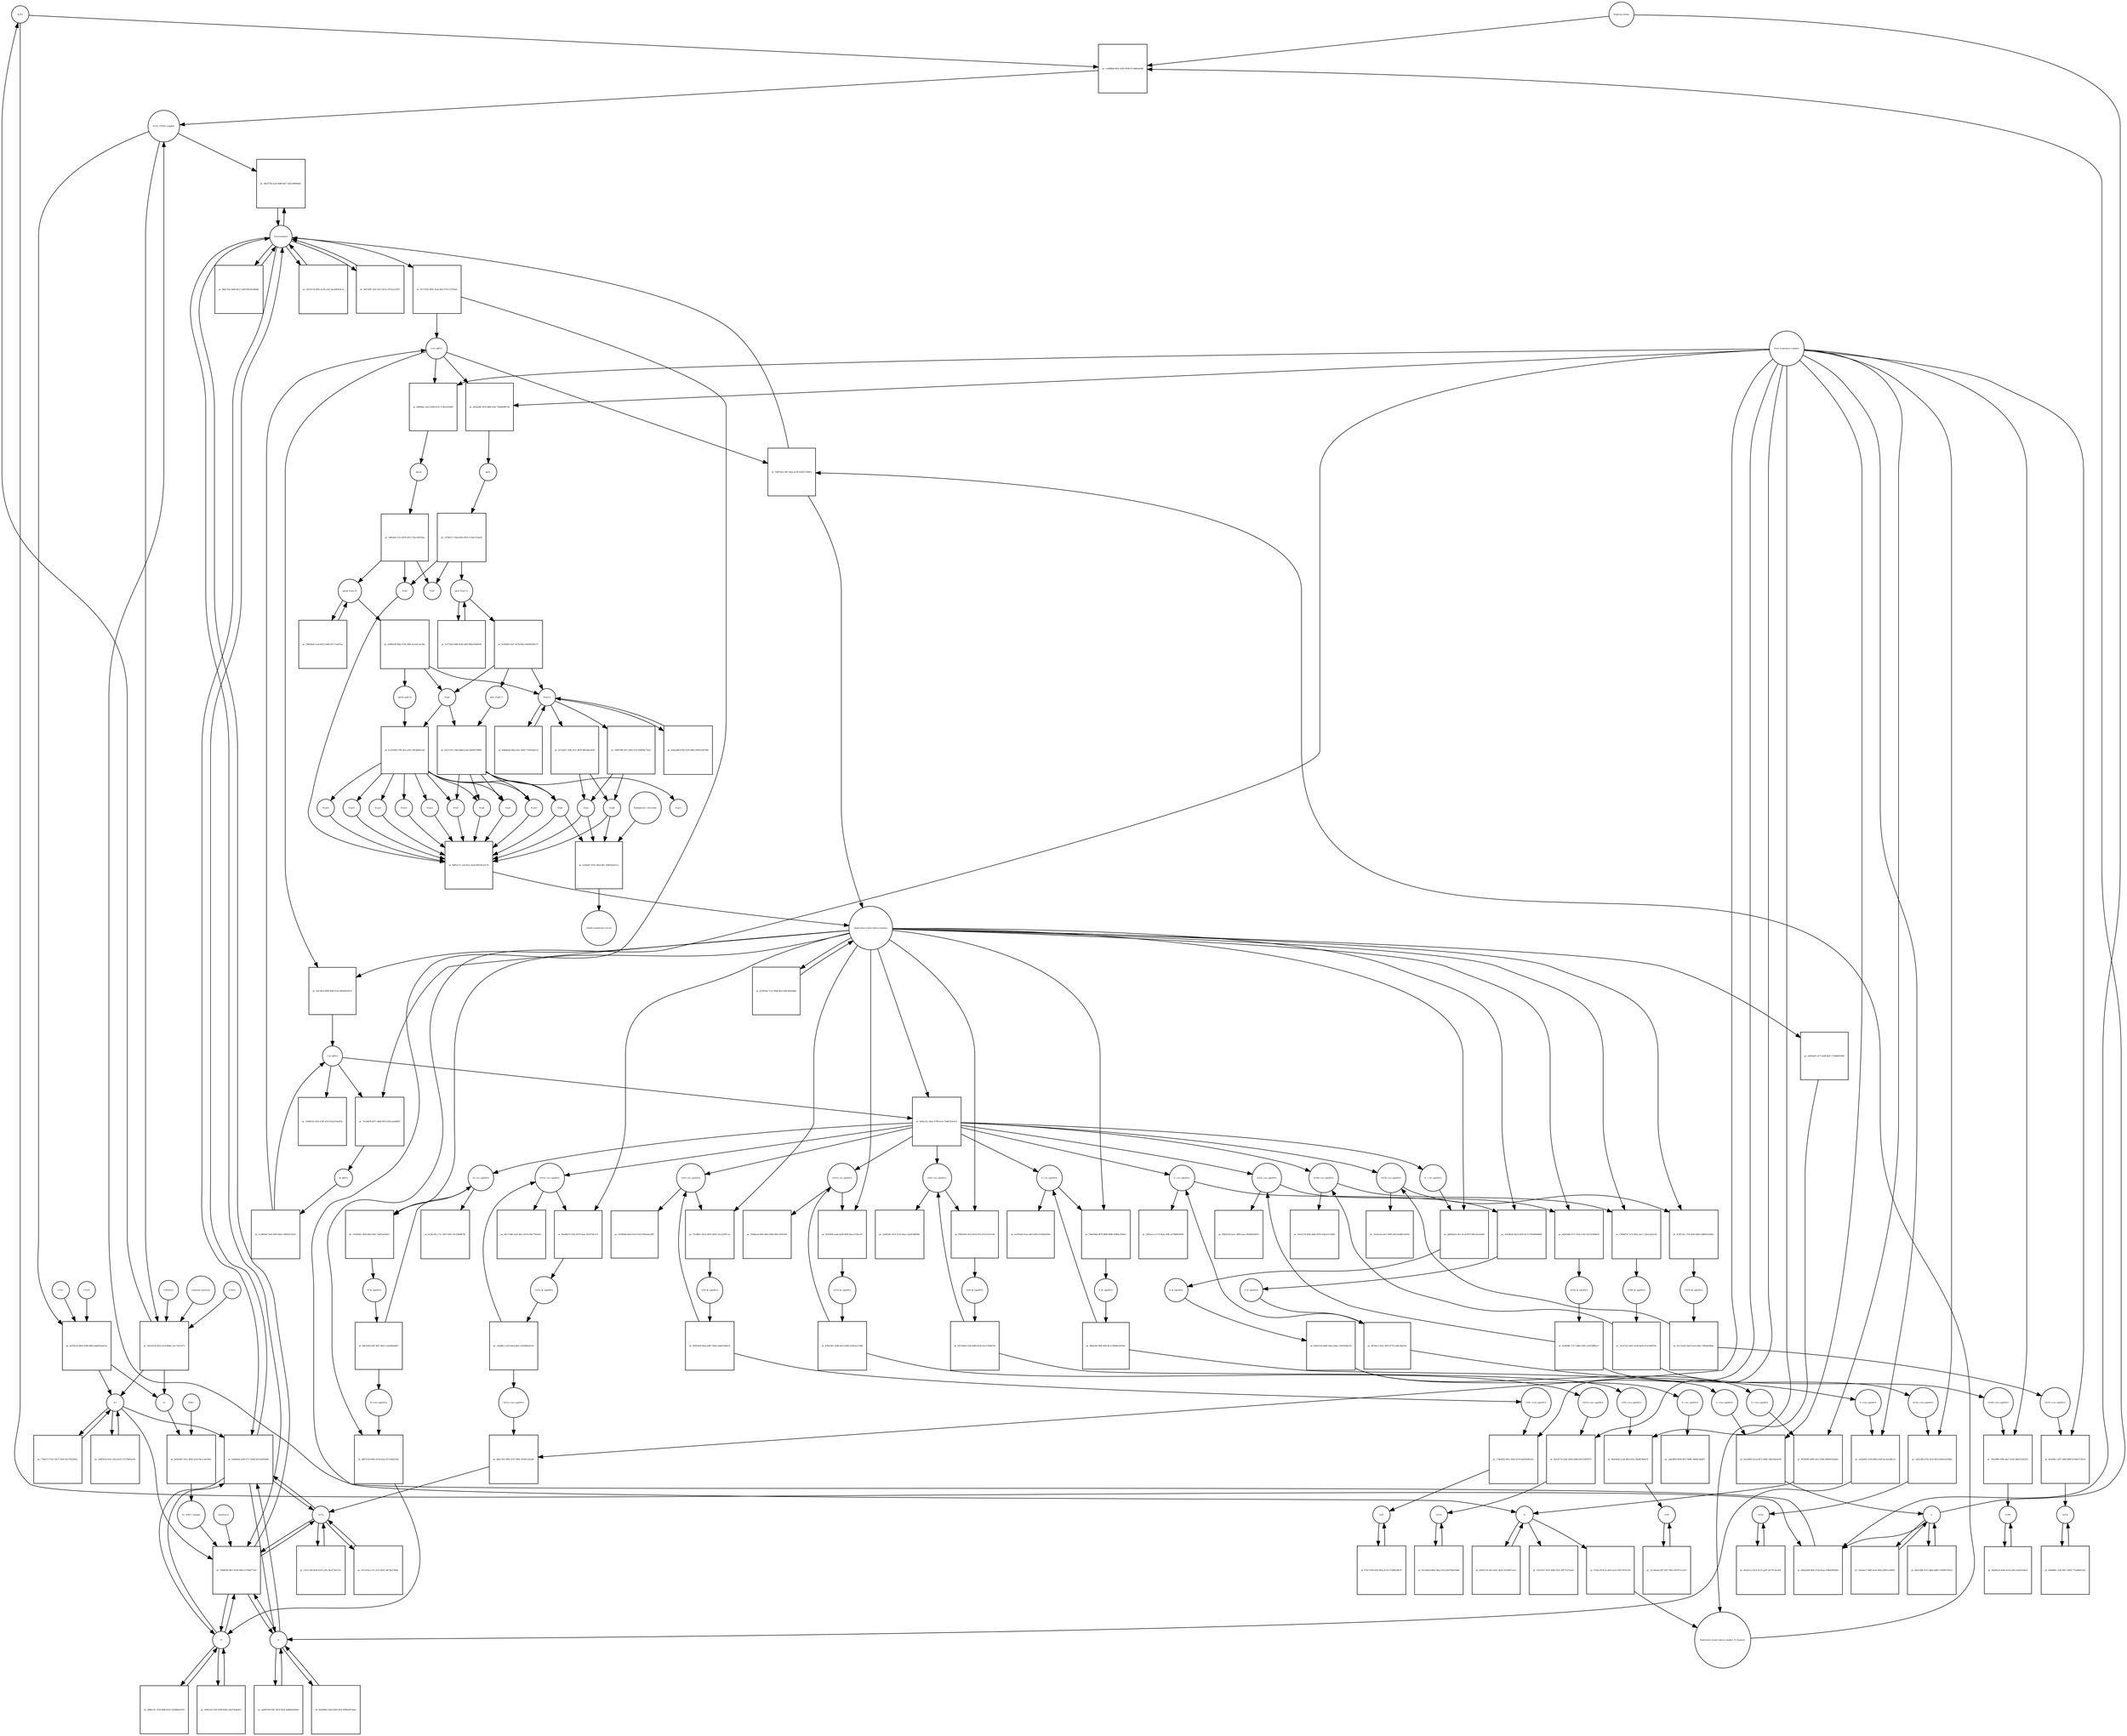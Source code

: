 strict digraph  {
ACE2 [annotation="", bipartite=0, cls=macromolecule, fontsize=4, label=ACE2, shape=circle];
"pr_ce4886bd-942a-4285-9038-b71dddebe006" [annotation="", bipartite=1, cls=process, fontsize=4, label="pr_ce4886bd-942a-4285-9038-b71dddebe006", shape=square];
"ACE2_SPIKE complex" [annotation="", bipartite=0, cls=complex, fontsize=4, label="ACE2_SPIKE complex", shape=circle];
"Heparan sulfate" [annotation="urn_miriam_obo.chebi_CHEBI%3A28815", bipartite=0, cls="simple chemical", fontsize=4, label="Heparan sulfate", shape=circle];
S [annotation=urn_miriam_uniprot_P0DTC2, bipartite=0, cls=macromolecule, fontsize=4, label=S, shape=circle];
Nucleocapsid [annotation="urn_miriam_obo.go_GO%3A0019013", bipartite=0, cls=complex, fontsize=4, label=Nucleocapsid, shape=circle];
"pr_48af735b-ae29-4d80-b017-d62c08094b03" [annotation="", bipartite=1, cls=process, fontsize=4, label="pr_48af735b-ae29-4d80-b017-d62c08094b03", shape=square];
"pr_6e978c92-8d92-4580-80b9-a96591bab32e" [annotation="", bipartite=1, cls=process, fontsize=4, label="pr_6e978c92-8d92-4580-80b9-a96591bab32e", shape=square];
S2 [annotation=urn_miriam_interpro_IPR002552, bipartite=0, cls=macromolecule, fontsize=4, label=S2, shape=circle];
CTSB [annotation="", bipartite=0, cls=macromolecule, fontsize=4, label=CTSB, shape=circle];
CTSL [annotation="", bipartite=0, cls=macromolecule, fontsize=4, label=CTSL, shape=circle];
S1 [annotation=urn_miriam_interpro_IPR002551, bipartite=0, cls=macromolecule, fontsize=4, label=S1, shape=circle];
"pr_68ae63d9-b69e-47e8-9eaa-559ba00b99e6" [annotation="", bipartite=1, cls=process, fontsize=4, label="pr_68ae63d9-b69e-47e8-9eaa-559ba00b99e6", shape=square];
"pr_7d8dfe9b-9857-4e50-9942-f570f8d773a0" [annotation="", bipartite=1, cls=process, fontsize=4, label="pr_7d8dfe9b-9857-4e50-9942-f570f8d773a0", shape=square];
cholesterol [annotation="urn_miriam_obo.chebi_CHEBI%3A16113", bipartite=0, cls="simple chemical", fontsize=4, label=cholesterol, shape=circle];
"S1_NRP1 complex" [annotation="", bipartite=0, cls=complex, fontsize=4, label="S1_NRP1 complex", shape=circle];
E [annotation=urn_miriam_uniprot_P0DTC4, bipartite=0, cls=macromolecule, fontsize=4, label=E, shape=circle];
M [annotation=urn_miriam_uniprot_P0DTC5, bipartite=0, cls=macromolecule, fontsize=4, label=M, shape=circle];
Orf7a [annotation=urn_miriam_uniprot_P0DTC7, bipartite=0, cls=macromolecule, fontsize=4, label=Orf7a, shape=circle];
"pr_0c572435-9941-4cde-9bcf-67fc112228a8" [annotation="", bipartite=1, cls=process, fontsize=4, label="pr_0c572435-9941-4cde-9bcf-67fc112228a8", shape=square];
"(+)ss gRNA" [annotation=urn_miriam_refseq_NC_045512, bipartite=0, cls="nucleic acid feature", fontsize=4, label="(+)ss gRNA", shape=circle];
N [annotation=urn_miriam_uniprot_P0DTC9, bipartite=0, cls="macromolecule multimer", fontsize=4, label=N, shape=circle];
"pr_2d193118-d402-41d9-a5a5-6eed38393e3a" [annotation="", bipartite=1, cls=process, fontsize=4, label="pr_2d193118-d402-41d9-a5a5-6eed38393e3a", shape=square];
"pr_3b57af95-5fd1-44c3-855a-187e1a123f57" [annotation="", bipartite=1, cls=process, fontsize=4, label="pr_3b57af95-5fd1-44c3-855a-187e1a123f57", shape=square];
"pr_15a53327-6107-494e-9242-50f77c47ae04" [annotation="", bipartite=1, cls=process, fontsize=4, label="pr_15a53327-6107-494e-9242-50f77c47ae04", shape=square];
"pr_d3922134-34cf-4d2c-8e0a-35c06f9731e1" [annotation="", bipartite=1, cls=process, fontsize=4, label="pr_d3922134-34cf-4d2c-8e0a-35c06f9731e1", shape=square];
"N (+)ss sgmRNA" [annotation=urn_miriam_ncbigene_43740575, bipartite=0, cls="nucleic acid feature", fontsize=4, label="N (+)ss sgmRNA", shape=circle];
"pr_9d78e6f4-b990-43c2-958a-6466016a9a82" [annotation="", bipartite=1, cls=process, fontsize=4, label="pr_9d78e6f4-b990-43c2-958a-6466016a9a82", shape=square];
"Host translation complex" [annotation="urn_miriam_obo.go_GO%3A0070992", bipartite=0, cls=complex, fontsize=4, label="Host translation complex", shape=circle];
"pr_88dc7efe-4dd6-4b12-ba94-64fc82ed60de" [annotation="", bipartite=1, cls=process, fontsize=4, label="pr_88dc7efe-4dd6-4b12-ba94-64fc82ed60de", shape=square];
"pr_042c8328-3434-43c9-8b94-c22c724c4373" [annotation="", bipartite=1, cls=process, fontsize=4, label="pr_042c8328-3434-43c9-8b94-c22c724c4373", shape=square];
FURIN [annotation="", bipartite=0, cls=macromolecule, fontsize=4, label=FURIN, shape=circle];
TMPRSS2 [annotation="", bipartite=0, cls=macromolecule, fontsize=4, label=TMPRSS2, shape=circle];
"Camostat mesylate" [annotation="urn_miriam_pubchem.compound_2536", bipartite=0, cls="simple chemical", fontsize=4, label="Camostat mesylate", shape=circle];
"pr_77d627c7-f1a7-4b77-93d1-6a176f229621" [annotation="", bipartite=1, cls=process, fontsize=4, label="pr_77d627c7-f1a7-4b77-93d1-6a176f229621", shape=square];
"Replication transcription complex_N oligomer" [annotation="", bipartite=0, cls=complex, fontsize=4, label="Replication transcription complex_N oligomer", shape=circle];
"pr_1df87bc6-c867-4faa-ae39-01db3716fd03" [annotation="", bipartite=1, cls=process, fontsize=4, label="pr_1df87bc6-c867-4faa-ae39-01db3716fd03", shape=square];
"Replication transcription complex" [annotation="", bipartite=0, cls=complex, fontsize=4, label="Replication transcription complex", shape=circle];
"pr_5da84da4-a59f-4711-94dd-36110a926d66" [annotation="", bipartite=1, cls=process, fontsize=4, label="pr_5da84da4-a59f-4711-94dd-36110a926d66", shape=square];
"pr_c6d45ec6-914c-41a5-b231-23710b65acf9" [annotation="", bipartite=1, cls=process, fontsize=4, label="pr_c6d45ec6-914c-41a5-b231-23710b65acf9", shape=square];
"pp1a Nsp3-11" [annotation=urn_miriam_uniprot_P0DTC1, bipartite=0, cls=macromolecule, fontsize=4, label="pp1a Nsp3-11", shape=circle];
"pr_bcf9b9fa-0a47-407b-8d23-646483260c27" [annotation="", bipartite=1, cls=process, fontsize=4, label="pr_bcf9b9fa-0a47-407b-8d23-646483260c27", shape=square];
"pp1a Nsp6-11" [annotation=urn_miriam_uniprot_P0DTC1, bipartite=0, cls=macromolecule, fontsize=4, label="pp1a Nsp6-11", shape=circle];
"Nsp3-4" [annotation="urn_miriam_ncbiprotein_YP_009725299|urn_miriam_ncbiprotein_YP_009725300", bipartite=0, cls=macromolecule, fontsize=4, label="Nsp3-4", shape=circle];
Nsp5 [annotation=urn_miriam_ncbiprotein_YP_009725301, bipartite=0, cls="macromolecule multimer", fontsize=4, label=Nsp5, shape=circle];
"Endoplasmic reticulum" [annotation="urn_miriam_obo.go_GO%3A0005783", bipartite=0, cls=complex, fontsize=4, label="Endoplasmic reticulum", shape=circle];
"pr_f259ef87-0316-49a6-bffc-30d954ed511a" [annotation="", bipartite=1, cls=process, fontsize=4, label="pr_f259ef87-0316-49a6-bffc-30d954ed511a", shape=square];
"Double-membrane vesicle" [annotation="urn_miriam_obo.go_GO%3A0039718", bipartite=0, cls=complex, fontsize=4, label="Double-membrane vesicle", shape=circle];
Nsp4 [annotation=urn_miriam_ncbiprotein_YP_009725300, bipartite=0, cls=macromolecule, fontsize=4, label=Nsp4, shape=circle];
Nsp3 [annotation=urn_miriam_ncbiprotein_YP_009725299, bipartite=0, cls=macromolecule, fontsize=4, label=Nsp3, shape=circle];
Nsp6 [annotation=urn_miriam_ncbiprotein_YP_009725302, bipartite=0, cls=macromolecule, fontsize=4, label=Nsp6, shape=circle];
"pr_5cf733a9-0d8f-4040-a8f9-48ba593b9e60" [annotation="", bipartite=1, cls=process, fontsize=4, label="pr_5cf733a9-0d8f-4040-a8f9-48ba593b9e60", shape=square];
"pr_b4daeb99-87ba-4183-9db5-99025249789e" [annotation="", bipartite=1, cls=process, fontsize=4, label="pr_b4daeb99-87ba-4183-9db5-99025249789e", shape=square];
"pp1ab Nsp3-16" [annotation=urn_miriam_uniprot_P0DTD1, bipartite=0, cls=macromolecule, fontsize=4, label="pp1ab Nsp3-16", shape=circle];
"pr_59842feb-1cab-4452-a468-447c7eafd7ae" [annotation="", bipartite=1, cls=process, fontsize=4, label="pr_59842feb-1cab-4452-a468-447c7eafd7ae", shape=square];
"pr_ab98b200-6bb2-47dc-806e-bca5ac5ecf6e" [annotation="", bipartite=1, cls=process, fontsize=4, label="pr_ab98b200-6bb2-47dc-806e-bca5ac5ecf6e", shape=square];
"pp1ab nsp6-16" [annotation=urn_miriam_uniprot_P0DTD1, bipartite=0, cls=macromolecule, fontsize=4, label="pp1ab nsp6-16", shape=circle];
"pr_d46fac3c-1029-4ddf-81e9-1459d6ba4530" [annotation="", bipartite=1, cls=process, fontsize=4, label="pr_d46fac3c-1029-4ddf-81e9-1459d6ba4530", shape=square];
"pr_aa89270d-63b1-4018-9b3a-a0dfde6e4dde" [annotation="", bipartite=1, cls=process, fontsize=4, label="pr_aa89270d-63b1-4018-9b3a-a0dfde6e4dde", shape=square];
"pr_2bdc3d86-9c53-4bbe-bb80-7a5649170ac9" [annotation="", bipartite=1, cls=process, fontsize=4, label="pr_2bdc3d86-9c53-4bbe-bb80-7a5649170ac9", shape=square];
"pr_3483ceef-01f4-4198-8e4e-cda474a4a9e3" [annotation="", bipartite=1, cls=process, fontsize=4, label="pr_3483ceef-01f4-4198-8e4e-cda474a4a9e3", shape=square];
"pr_bbef408a-c6ab-42b9-a0cd-4499a367aeae" [annotation="", bipartite=1, cls=process, fontsize=4, label="pr_bbef408a-c6ab-42b9-a0cd-4499a367aeae", shape=square];
"pr_c9a5aec7-90df-41a0-9304-a0f01ced4f92" [annotation="", bipartite=1, cls=process, fontsize=4, label="pr_c9a5aec7-90df-41a0-9304-a0f01ced4f92", shape=square];
"pr_23e7cc60-0e9d-4107-a7f6-26cd73ea1231" [annotation="", bipartite=1, cls=process, fontsize=4, label="pr_23e7cc60-0e9d-4107-a7f6-26cd73ea1231", shape=square];
Orf6 [annotation=urn_miriam_uniprot_P0DTC6, bipartite=0, cls=macromolecule, fontsize=4, label=Orf6, shape=circle];
"pr_07d17538-e05d-481a-9c50-e75df6ea8b79" [annotation="", bipartite=1, cls=process, fontsize=4, label="pr_07d17538-e05d-481a-9c50-e75df6ea8b79", shape=square];
Orf3a [annotation=urn_miriam_uniprot_P0DTC3, bipartite=0, cls=macromolecule, fontsize=4, label=Orf3a, shape=circle];
"pr_6b3e52c3-4533-4c32-ae97-efc7b73ec054" [annotation="", bipartite=1, cls=process, fontsize=4, label="pr_6b3e52c3-4533-4c32-ae97-efc7b73ec054", shape=square];
Orf8 [annotation=urn_miriam_uniprot_P0DTC8, bipartite=0, cls=macromolecule, fontsize=4, label=Orf8, shape=circle];
"pr_1e154eeb-a3f7-4917-89c5-fb25f71ca437" [annotation="", bipartite=1, cls=process, fontsize=4, label="pr_1e154eeb-a3f7-4917-89c5-fb25f71ca437", shape=square];
Orf9b [annotation=urn_miriam_uniprot_P0DTD2, bipartite=0, cls=macromolecule, fontsize=4, label=Orf9b, shape=circle];
"pr_8fad0ee4-9a9b-4e24-a39f-e2d16f1fab55" [annotation="", bipartite=1, cls=process, fontsize=4, label="pr_8fad0ee4-9a9b-4e24-a39f-e2d16f1fab55", shape=square];
Orf14 [annotation=urn_miriam_uniprot_P0DTD3, bipartite=0, cls=macromolecule, fontsize=4, label=Orf14, shape=circle];
"pr_82e346e8-b89e-49aa-851a-be47b66c0bd0" [annotation="", bipartite=1, cls=process, fontsize=4, label="pr_82e346e8-b89e-49aa-851a-be47b66c0bd0", shape=square];
Orf7b [annotation=urn_miriam_uniprot_P0DTD8, bipartite=0, cls=macromolecule, fontsize=4, label=Orf7b, shape=circle];
"pr_de66dfb2-3166-40c7-b405-772ad8fb25ed" [annotation="", bipartite=1, cls=process, fontsize=4, label="pr_de66dfb2-3166-40c7-b405-772ad8fb25ed", shape=square];
"pr_c027a55e-e751-421f-b6c8-10674a57859a" [annotation="", bipartite=1, cls=process, fontsize=4, label="pr_c027a55e-e751-421f-b6c8-10674a57859a", shape=square];
"M (+)ss sgmRNA" [annotation="", bipartite=0, cls="nucleic acid feature", fontsize=4, label="M (+)ss sgmRNA", shape=circle];
"pr_98b71f18-049e-4118-b3a5-437c64022342" [annotation="", bipartite=1, cls=process, fontsize=4, label="pr_98b71f18-049e-4118-b3a5-437c64022342", shape=square];
"E (+)ss sgmRNA" [annotation="", bipartite=0, cls="nucleic acid feature", fontsize=4, label="E (+)ss sgmRNA", shape=circle];
"pr_c42ba941-f138-44b0-a3e8-5ecea5af6c1a" [annotation="", bipartite=1, cls=process, fontsize=4, label="pr_c42ba941-f138-44b0-a3e8-5ecea5af6c1a", shape=square];
"S (+)ss sgmRNA" [annotation="", bipartite=0, cls="nucleic acid feature", fontsize=4, label="S (+)ss sgmRNA", shape=circle];
"pr_26ca8b6c-e5cd-4672-a866-33dcb5acbe39" [annotation="", bipartite=1, cls=process, fontsize=4, label="pr_26ca8b6c-e5cd-4672-a866-33dcb5acbe39", shape=square];
"Orf7a (+)ss sgmRNA" [annotation="", bipartite=0, cls="nucleic acid feature", fontsize=4, label="Orf7a (+)ss sgmRNA", shape=circle];
"pr_d6bc720c-984e-4707-8b6c-4918f1c83a2b" [annotation="", bipartite=1, cls=process, fontsize=4, label="pr_d6bc720c-984e-4707-8b6c-4918f1c83a2b", shape=square];
"Orf6  (+)ss sgmRNA" [annotation="", bipartite=0, cls="nucleic acid feature", fontsize=4, label="Orf6  (+)ss sgmRNA", shape=circle];
"pr_17ded432-6d1c-45d2-927d-baf45e06e3a5" [annotation="", bipartite=1, cls=process, fontsize=4, label="pr_17ded432-6d1c-45d2-927d-baf45e06e3a5", shape=square];
"Orf3a (+)ss sgmRNA" [annotation="", bipartite=0, cls="nucleic acid feature", fontsize=4, label="Orf3a (+)ss sgmRNA", shape=circle];
"pr_1d25c882-b7fa-421e-8f1d-056e523168bc" [annotation="", bipartite=1, cls=process, fontsize=4, label="pr_1d25c882-b7fa-421e-8f1d-056e523168bc", shape=square];
"Orf8 (+)ss sgmRNA" [annotation="", bipartite=0, cls="nucleic acid feature", fontsize=4, label="Orf8 (+)ss sgmRNA", shape=circle];
"pr_9b2ebe82-a1ad-4fb3-b52c-f8adb70b9a70" [annotation="", bipartite=1, cls=process, fontsize=4, label="pr_9b2ebe82-a1ad-4fb3-b52c-f8adb70b9a70", shape=square];
"Orf9b (+)ss sgmRNA" [annotation="", bipartite=0, cls="nucleic acid feature", fontsize=4, label="Orf9b (+)ss sgmRNA", shape=circle];
"pr_76fa380b-930b-4ae7-a1e8-24a912362263" [annotation="", bipartite=1, cls=process, fontsize=4, label="pr_76fa380b-930b-4ae7-a1e8-24a912362263", shape=square];
"Orf14 (+)ss sgmRNA" [annotation="", bipartite=0, cls="nucleic acid feature", fontsize=4, label="Orf14 (+)ss sgmRNA", shape=circle];
"pr_9a3c877d-2441-4d58-a09d-424315d59575" [annotation="", bipartite=1, cls=process, fontsize=4, label="pr_9a3c877d-2441-4d58-a09d-424315d59575", shape=square];
"Orf7b (+)ss sgmRNA" [annotation="", bipartite=0, cls="nucleic acid feature", fontsize=4, label="Orf7b (+)ss sgmRNA", shape=circle];
"pr_4f2e84ec-af67-4466-8060-4c56d13726c9" [annotation="", bipartite=1, cls=process, fontsize=4, label="pr_4f2e84ec-af67-4466-8060-4c56d13726c9", shape=square];
"(-)ss gRNA" [annotation=urn_miriam_refseq_NC_045512, bipartite=0, cls="nucleic acid feature", fontsize=4, label="(-)ss gRNA", shape=circle];
"pr_14098cb5-e563-424f-af14-61ba253ad55b" [annotation="", bipartite=1, cls=process, fontsize=4, label="pr_14098cb5-e563-424f-af14-61ba253ad55b", shape=square];
"pr_91bfecf0-9c2a-49c6-aa3e-45b73479c5fd" [annotation="", bipartite=1, cls=process, fontsize=4, label="pr_91bfecf0-9c2a-49c6-aa3e-45b73479c5fd", shape=square];
"pr_e0a7bf2d-f669-46f6-916a-fd65b063937e" [annotation="", bipartite=1, cls=process, fontsize=4, label="pr_e0a7bf2d-f669-46f6-916a-fd65b063937e", shape=square];
"M (-)ss sgmRNA" [annotation=urn_miriam_ncbigene_43740571, bipartite=0, cls="nucleic acid feature", fontsize=4, label="M (-)ss sgmRNA", shape=circle];
"pr_0c39c301-c71c-4507-b39c-50c19969f75b" [annotation="", bipartite=1, cls=process, fontsize=4, label="pr_0c39c301-c71c-4507-b39c-50c19969f75b", shape=square];
"E (-)ss sgmRNA" [annotation=urn_miriam_ncbigene_43740570, bipartite=0, cls="nucleic acid feature", fontsize=4, label="E (-)ss sgmRNA", shape=circle];
"pr_509ceec2-e772-4b4e-938e-e57806829506" [annotation="", bipartite=1, cls=process, fontsize=4, label="pr_509ceec2-e772-4b4e-938e-e57806829506", shape=square];
"S (-)ss sgmRNA" [annotation="", bipartite=0, cls="nucleic acid feature", fontsize=4, label="S (-)ss sgmRNA", shape=circle];
"pr_acd76a83-62ae-4bf3-82f0-d75f0def65b3" [annotation="", bipartite=1, cls=process, fontsize=4, label="pr_acd76a83-62ae-4bf3-82f0-d75f0def65b3", shape=square];
"Orf7a (-)ss sgmRNA" [annotation="", bipartite=0, cls="nucleic acid feature", fontsize=4, label="Orf7a (-)ss sgmRNA", shape=circle];
"pr_84c7c4d6-1ee6-40ce-b510-ef9e7785a61c" [annotation="", bipartite=1, cls=process, fontsize=4, label="pr_84c7c4d6-1ee6-40ce-b510-ef9e7785a61c", shape=square];
"Orf6 (-)ss sgmRNA" [annotation="", bipartite=0, cls="nucleic acid feature", fontsize=4, label="Orf6 (-)ss sgmRNA", shape=circle];
"pr_9330fdd4-b6c0-4322-83c0-59fae6a33fff" [annotation="", bipartite=1, cls=process, fontsize=4, label="pr_9330fdd4-b6c0-4322-83c0-59fae6a33fff", shape=square];
"Orf3a (-)ss sgmRNA" [annotation="", bipartite=0, cls="nucleic acid feature", fontsize=4, label="Orf3a (-)ss sgmRNA", shape=circle];
"pr_59b24218-ba1c-4f89-aeea-2834fd106253" [annotation="", bipartite=1, cls=process, fontsize=4, label="pr_59b24218-ba1c-4f89-aeea-2834fd106253", shape=square];
"Orf8 (-)ss sgmRNA" [annotation="", bipartite=0, cls="nucleic acid feature", fontsize=4, label="Orf8 (-)ss sgmRNA", shape=circle];
"pr_1a6b528c-6531-4182-b4a1-16ed10dbf98e" [annotation="", bipartite=1, cls=process, fontsize=4, label="pr_1a6b528c-6531-4182-b4a1-16ed10dbf98e", shape=square];
"Orf9b (-)ss sgmRNA" [annotation="", bipartite=0, cls="nucleic acid feature", fontsize=4, label="Orf9b (-)ss sgmRNA", shape=circle];
"pr_39232130-46af-40be-9250-0e4e1e1c5068" [annotation="", bipartite=1, cls=process, fontsize=4, label="pr_39232130-46af-40be-9250-0e4e1e1c5068", shape=square];
"Orf14 (-)ss sgmRNA" [annotation="", bipartite=0, cls="nucleic acid feature", fontsize=4, label="Orf14 (-)ss sgmRNA", shape=circle];
"pr_1854be2d-06f4-4bb3-94b5-0bfe743653b5" [annotation="", bipartite=1, cls=process, fontsize=4, label="pr_1854be2d-06f4-4bb3-94b5-0bfe743653b5", shape=square];
"Orf7b (-)ss sgmRNA" [annotation="", bipartite=0, cls="nucleic acid feature", fontsize=4, label="Orf7b (-)ss sgmRNA", shape=circle];
"pr_21b43ce4-ed27-4f99-af83-6eb8fe7d1f64" [annotation="", bipartite=1, cls=process, fontsize=4, label="pr_21b43ce4-ed27-4f99-af83-6eb8fe7d1f64", shape=square];
"pr_7ece8b78-4071-4b89-8932-b93caa5db805" [annotation="", bipartite=1, cls=process, fontsize=4, label="pr_7ece8b78-4071-4b89-8932-b93caa5db805", shape=square];
"ds gRNA" [annotation=urn_miriam_refseq_NC_045512, bipartite=0, cls="nucleic acid feature", fontsize=4, label="ds gRNA", shape=circle];
"pr_141b6562-34e8-49ed-b4fe-7e8f1a63d451" [annotation="", bipartite=1, cls=process, fontsize=4, label="pr_141b6562-34e8-49ed-b4fe-7e8f1a63d451", shape=square];
"M ds sgmRNA" [annotation="", bipartite=0, cls="nucleic acid feature", fontsize=4, label="M ds sgmRNA", shape=circle];
"pr_3a184b39-3bc6-4200-9e72-f7b4906dd80b" [annotation="", bipartite=1, cls=process, fontsize=4, label="pr_3a184b39-3bc6-4200-9e72-f7b4906dd80b", shape=square];
"E ds sgmRNA" [annotation="", bipartite=0, cls="nucleic acid feature", fontsize=4, label="E ds sgmRNA", shape=circle];
"pr_78d4348d-0979-4889-8998-20864e7f84e2" [annotation="", bipartite=1, cls=process, fontsize=4, label="pr_78d4348d-0979-4889-8998-20864e7f84e2", shape=square];
"S ds sgmRNA" [annotation="", bipartite=0, cls="nucleic acid feature", fontsize=4, label="S ds sgmRNA", shape=circle];
"pr_04a8b470-191b-4970-afa4-5f52f759c2c5" [annotation="", bipartite=1, cls=process, fontsize=4, label="pr_04a8b470-191b-4970-afa4-5f52f759c2c5", shape=square];
"Orf7a ds sgmRNA" [annotation="", bipartite=0, cls="nucleic acid feature", fontsize=4, label="Orf7a ds sgmRNA", shape=circle];
"pr_75cd8bcc-821a-4053-a683-c8c1a2587c2a" [annotation="", bipartite=1, cls=process, fontsize=4, label="pr_75cd8bcc-821a-4053-a683-c8c1a2587c2a", shape=square];
"Orf6 ds sgmRNA" [annotation="", bipartite=0, cls="nucleic acid feature", fontsize=4, label="Orf6 ds sgmRNA", shape=circle];
"pr_e491094f-6711-41e6-a7b5-9327b3309bc8" [annotation="", bipartite=1, cls=process, fontsize=4, label="pr_e491094f-6711-41e6-a7b5-9327b3309bc8", shape=square];
"Orf3a ds sgmRNA" [annotation="", bipartite=0, cls="nucleic acid feature", fontsize=4, label="Orf3a ds sgmRNA", shape=circle];
"pr_f982e565-f9c4-4424-b1f5-471e3cfe3106" [annotation="", bipartite=1, cls=process, fontsize=4, label="pr_f982e565-f9c4-4424-b1f5-471e3cfe3106", shape=square];
"Orf8 ds sgmRNA" [annotation="", bipartite=0, cls="nucleic acid feature", fontsize=4, label="Orf8 ds sgmRNA", shape=circle];
"pr_a780b674-7a75-464c-a4a7-c2ba21423c83" [annotation="", bipartite=1, cls=process, fontsize=4, label="pr_a780b674-7a75-464c-a4a7-c2ba21423c83", shape=square];
"Orf9b ds sgmRNA" [annotation="", bipartite=0, cls="nucleic acid feature", fontsize=4, label="Orf9b ds sgmRNA", shape=circle];
"pr_910f2f68-aa44-4a09-983b-9aace12da193" [annotation="", bipartite=1, cls=process, fontsize=4, label="pr_910f2f68-aa44-4a09-983b-9aace12da193", shape=square];
"Orf14 ds sgmRNA" [annotation="", bipartite=0, cls="nucleic acid feature", fontsize=4, label="Orf14 ds sgmRNA", shape=circle];
"pr_423011bc-272f-4ed5-b842-5488c87ad92c" [annotation="", bipartite=1, cls=process, fontsize=4, label="pr_423011bc-272f-4ed5-b842-5488c87ad92c", shape=square];
"Orf7b ds sgmRNA" [annotation="", bipartite=0, cls="nucleic acid feature", fontsize=4, label="Orf7b ds sgmRNA", shape=circle];
"pr_1c3d63dd-7de8-4865-8ba3-cbf6e9276520" [annotation="", bipartite=1, cls=process, fontsize=4, label="pr_1c3d63dd-7de8-4865-8ba3-cbf6e9276520", shape=square];
"pr_6dfc5e83-0eff-4b57-8821-a3efd49a9647" [annotation="", bipartite=1, cls=process, fontsize=4, label="pr_6dfc5e83-0eff-4b57-8821-a3efd49a9647", shape=square];
"pr_4ff1dac2-2b1c-4f93-8776-a34fcf64ef3e" [annotation="", bipartite=1, cls=process, fontsize=4, label="pr_4ff1dac2-2b1c-4f93-8776-a34fcf64ef3e", shape=square];
"pr_8bbfc0ef-6f86-4f5f-8fce-00698a3e83eb" [annotation="", bipartite=1, cls=process, fontsize=4, label="pr_8bbfc0ef-6f86-4f5f-8fce-00698a3e83eb", shape=square];
"pr_c4d48fcc-e41f-44cb-b61c-419286b5d51d" [annotation="", bipartite=1, cls=process, fontsize=4, label="pr_c4d48fcc-e41f-44cb-b61c-419286b5d51d", shape=square];
"pr_40503036-64ee-4287-95b0-a44a07eb8a10" [annotation="", bipartite=1, cls=process, fontsize=4, label="pr_40503036-64ee-4287-95b0-a44a07eb8a10", shape=square];
"pr_0246f48c-37e7-48dc-b305-cd397d9f6ce7" [annotation="", bipartite=1, cls=process, fontsize=4, label="pr_0246f48c-37e7-48dc-b305-cd397d9f6ce7", shape=square];
"pr_647e08a8-5326-40b9-8128-e6c07294072b" [annotation="", bipartite=1, cls=process, fontsize=4, label="pr_647e08a8-5326-40b9-8128-e6c07294072b", shape=square];
"pr_53c472e5-4d31-4c06-baf4-87cfc044f7b6" [annotation="", bipartite=1, cls=process, fontsize=4, label="pr_53c472e5-4d31-4c06-baf4-87cfc044f7b6", shape=square];
"pr_87662401-b5d8-461a-b385-e526eaa17064" [annotation="", bipartite=1, cls=process, fontsize=4, label="pr_87662401-b5d8-461a-b385-e526eaa17064", shape=square];
"pr_45c7ea3b-2da9-41ed-af4b-c7985da5f6da" [annotation="", bipartite=1, cls=process, fontsize=4, label="pr_45c7ea3b-2da9-41ed-af4b-c7985da5f6da", shape=square];
"N  (-)ss sgmRNA" [annotation=urn_miriam_ncbigene_43740575, bipartite=0, cls="nucleic acid feature", fontsize=4, label="N  (-)ss sgmRNA", shape=circle];
"pr_a685b2e4-c8cc-4ca9-8f7f-06b23ee65da0" [annotation="", bipartite=1, cls=process, fontsize=4, label="pr_a685b2e4-c8cc-4ca9-8f7f-06b23ee65da0", shape=square];
"N ds sgmRNA" [annotation="", bipartite=0, cls="nucleic acid feature", fontsize=4, label="N ds sgmRNA", shape=circle];
"pr_9d2621ed-8d49-4dee-a96a-c105556dbc5b" [annotation="", bipartite=1, cls=process, fontsize=4, label="pr_9d2621ed-8d49-4dee-a96a-c105556dbc5b", shape=square];
"N (-)ss sgmRNA" [annotation="", bipartite=0, cls="nucleic acid feature", fontsize=4, label="N (-)ss sgmRNA", shape=circle];
pp1ab [annotation=urn_miriam_uniprot_P0DTD1, bipartite=0, cls=macromolecule, fontsize=4, label=pp1ab, shape=circle];
"pr_1dffabe4-57e2-497b-81f3-742ccb02f3be" [annotation="", bipartite=1, cls=process, fontsize=4, label="pr_1dffabe4-57e2-497b-81f3-742ccb02f3be", shape=square];
Nsp2 [annotation=urn_miriam_ncbiprotein_YP_009725298, bipartite=0, cls=macromolecule, fontsize=4, label=Nsp2, shape=circle];
Nsp1 [annotation=urn_miriam_ncbiprotein_YP_009725297, bipartite=0, cls=macromolecule, fontsize=4, label=Nsp1, shape=circle];
pp1a [annotation=urn_miriam_uniprot_P0DTC1, bipartite=0, cls=macromolecule, fontsize=4, label=pp1a, shape=circle];
"pr_c97b63c7-c92d-4495-8535-125ab73c0a26" [annotation="", bipartite=1, cls=process, fontsize=4, label="pr_c97b63c7-c92d-4495-8535-125ab73c0a26", shape=square];
"pr_b686d02e-f8eb-45ac-9ef4-7736914fe523" [annotation="", bipartite=1, cls=process, fontsize=4, label="pr_b686d02e-f8eb-45ac-9ef4-7736914fe523", shape=square];
"pr_3468799f-e01c-44f4-a7f2-e09004c726a1" [annotation="", bipartite=1, cls=process, fontsize=4, label="pr_3468799f-e01c-44f4-a7f2-e09004c726a1", shape=square];
"pr_b173abe7-1b8e-4cf1-9b78-8f83ebee5f90" [annotation="", bipartite=1, cls=process, fontsize=4, label="pr_b173abe7-1b8e-4cf1-9b78-8f83ebee5f90", shape=square];
"pr_4ee7c351-c5b6-4dbd-acab-50d09e769f85" [annotation="", bipartite=1, cls=process, fontsize=4, label="pr_4ee7c351-c5b6-4dbd-acab-50d09e769f85", shape=square];
Nsp7 [annotation=urn_miriam_ncbiprotein_YP_009725303, bipartite=0, cls=macromolecule, fontsize=4, label=Nsp7, shape=circle];
Nsp8 [annotation=urn_miriam_ncbiprotein_YP_009725304, bipartite=0, cls=macromolecule, fontsize=4, label=Nsp8, shape=circle];
Nsp9 [annotation=urn_miriam_ncbiprotein_YP_009725305, bipartite=0, cls=macromolecule, fontsize=4, label=Nsp9, shape=circle];
Nsp10 [annotation=urn_miriam_ncbiprotein_YP_009725306, bipartite=0, cls=macromolecule, fontsize=4, label=Nsp10, shape=circle];
Nsp11 [annotation=urn_miriam_ncbiprotein_YP_009725312, bipartite=0, cls=macromolecule, fontsize=4, label=Nsp11, shape=circle];
"pr_fc3c65b8-c796-4fcf-a2fb-c49cda8623a8" [annotation="", bipartite=1, cls=process, fontsize=4, label="pr_fc3c65b8-c796-4fcf-a2fb-c49cda8623a8", shape=square];
Nsp13 [annotation=urn_miriam_ncbiprotein_YP_009725308, bipartite=0, cls=macromolecule, fontsize=4, label=Nsp13, shape=circle];
Nsp12 [annotation=urn_miriam_ncbiprotein_YP_009725307, bipartite=0, cls=macromolecule, fontsize=4, label=Nsp12, shape=circle];
Nsp16 [annotation=urn_miriam_ncbiprotein_YP_009725311, bipartite=0, cls=macromolecule, fontsize=4, label=Nsp16, shape=circle];
Nsp15 [annotation=urn_miriam_ncbiprotein_YP_009725310, bipartite=0, cls=macromolecule, fontsize=4, label=Nsp15, shape=circle];
Nsp14 [annotation=urn_miriam_ncbiprotein_YP_009725309, bipartite=0, cls=macromolecule, fontsize=4, label=Nsp14, shape=circle];
"pr_8dff5e73-c2c8-45ec-8a50-89933fcb377d" [annotation="", bipartite=1, cls=process, fontsize=4, label="pr_8dff5e73-c2c8-45ec-8a50-89933fcb377d", shape=square];
"pr_283aebfb-5679-48b4-af5e-72da80d8f73d" [annotation="", bipartite=1, cls=process, fontsize=4, label="pr_283aebfb-5679-48b4-af5e-72da80d8f73d", shape=square];
"pr_b9f896ac-dacf-4366-b233-7c9b3241b4f4" [annotation="", bipartite=1, cls=process, fontsize=4, label="pr_b9f896ac-dacf-4366-b233-7c9b3241b4f4", shape=square];
"pr_14dcdf00-085b-4827-8b9b-18d44c4ad5f7" [annotation="", bipartite=1, cls=process, fontsize=4, label="pr_14dcdf00-085b-4827-8b9b-18d44c4ad5f7", shape=square];
"pr_6702f92e-7c55-49b8-8fae-8d4c4fd5e8bb" [annotation="", bipartite=1, cls=process, fontsize=4, label="pr_6702f92e-7c55-49b8-8fae-8d4c4fd5e8bb", shape=square];
"pr_ed834ef4-c671-4e98-8a47-3748d8f5500f" [annotation="", bipartite=1, cls=process, fontsize=4, label="pr_ed834ef4-c671-4e98-8a47-3748d8f5500f", shape=square];
"pr_b65bcd2c-6be5-4769-bc3e-70db55f3a6c8" [annotation="", bipartite=1, cls=process, fontsize=4, label="pr_b65bcd2c-6be5-4769-bc3e-70db55f3a6c8", shape=square];
"pr_3e493db7-55e1-49d2-ae5b-f4c1c3ee34ac" [annotation="", bipartite=1, cls=process, fontsize=4, label="pr_3e493db7-55e1-49d2-ae5b-f4c1c3ee34ac", shape=square];
NRP1 [annotation="", bipartite=0, cls=macromolecule, fontsize=4, label=NRP1, shape=circle];
ACE2 -> "pr_ce4886bd-942a-4285-9038-b71dddebe006"  [annotation="", interaction_type=consumption];
ACE2 -> "pr_68ae63d9-b69e-47e8-9eaa-559ba00b99e6"  [annotation="", interaction_type=consumption];
"pr_ce4886bd-942a-4285-9038-b71dddebe006" -> "ACE2_SPIKE complex"  [annotation="", interaction_type=production];
"ACE2_SPIKE complex" -> "pr_48af735b-ae29-4d80-b017-d62c08094b03"  [annotation="urn_miriam_pubmed_32142651|urn_miriam_pubmed_32094589|urn_miriam_taxonomy_2697049", interaction_type=stimulation];
"ACE2_SPIKE complex" -> "pr_6e978c92-8d92-4580-80b9-a96591bab32e"  [annotation="", interaction_type=consumption];
"ACE2_SPIKE complex" -> "pr_042c8328-3434-43c9-8b94-c22c724c4373"  [annotation="", interaction_type=consumption];
"Heparan sulfate" -> "pr_ce4886bd-942a-4285-9038-b71dddebe006"  [annotation="urn_miriam_pubmed_32142651|urn_miriam_pubmed_32094589|urn_miriam_taxonomy_2697049|urn_miriam_pubmed_32970989", interaction_type=stimulation];
"Heparan sulfate" -> "pr_68ae63d9-b69e-47e8-9eaa-559ba00b99e6"  [annotation="urn_miriam_pubmed_32142651|urn_miriam_pubmed_32094589|urn_miriam_taxonomy_2697049|urn_miriam_pubmed_32155444|urn_miriam_pubmed_32970989", interaction_type=stimulation];
S -> "pr_ce4886bd-942a-4285-9038-b71dddebe006"  [annotation="", interaction_type=consumption];
S -> "pr_68ae63d9-b69e-47e8-9eaa-559ba00b99e6"  [annotation="", interaction_type=consumption];
S -> "pr_2bdc3d86-9c53-4bbe-bb80-7a5649170ac9"  [annotation="", interaction_type=consumption];
S -> "pr_c9a5aec7-90df-41a0-9304-a0f01ced4f92"  [annotation="", interaction_type=consumption];
Nucleocapsid -> "pr_48af735b-ae29-4d80-b017-d62c08094b03"  [annotation="", interaction_type=consumption];
Nucleocapsid -> "pr_7d8dfe9b-9857-4e50-9942-f570f8d773a0"  [annotation="", interaction_type=consumption];
Nucleocapsid -> "pr_0c572435-9941-4cde-9bcf-67fc112228a8"  [annotation="", interaction_type=consumption];
Nucleocapsid -> "pr_2d193118-d402-41d9-a5a5-6eed38393e3a"  [annotation="", interaction_type=consumption];
Nucleocapsid -> "pr_3b57af95-5fd1-44c3-855a-187e1a123f57"  [annotation="", interaction_type=consumption];
Nucleocapsid -> "pr_88dc7efe-4dd6-4b12-ba94-64fc82ed60de"  [annotation="", interaction_type=consumption];
Nucleocapsid -> "pr_5da84da4-a59f-4711-94dd-36110a926d66"  [annotation="", interaction_type=consumption];
"pr_48af735b-ae29-4d80-b017-d62c08094b03" -> Nucleocapsid  [annotation="", interaction_type=production];
"pr_6e978c92-8d92-4580-80b9-a96591bab32e" -> S2  [annotation="", interaction_type=production];
"pr_6e978c92-8d92-4580-80b9-a96591bab32e" -> S1  [annotation="", interaction_type=production];
S2 -> "pr_7d8dfe9b-9857-4e50-9942-f570f8d773a0"  [annotation="urn_miriam_pubmed_32142651|urn_miriam_pubmed_32094589|urn_miriam_pubmed_32047258|urn_miriam_taxonomy_2697049|urn_miriam_pubmed_32944968", interaction_type=stimulation];
S2 -> "pr_77d627c7-f1a7-4b77-93d1-6a176f229621"  [annotation="", interaction_type=consumption];
S2 -> "pr_5da84da4-a59f-4711-94dd-36110a926d66"  [annotation="urn_miriam_pubmed_32142651|urn_miriam_pubmed_32047258|urn_miriam_taxonomy_2697049", interaction_type=stimulation];
S2 -> "pr_c6d45ec6-914c-41a5-b231-23710b65acf9"  [annotation="", interaction_type=consumption];
CTSB -> "pr_6e978c92-8d92-4580-80b9-a96591bab32e"  [annotation="urn_miriam_pubmed_32142651|urn_miriam_taxonomy_2697049", interaction_type=catalysis];
CTSL -> "pr_6e978c92-8d92-4580-80b9-a96591bab32e"  [annotation="urn_miriam_pubmed_32142651|urn_miriam_taxonomy_2697049", interaction_type=catalysis];
S1 -> "pr_3e493db7-55e1-49d2-ae5b-f4c1c3ee34ac"  [annotation="", interaction_type=consumption];
"pr_68ae63d9-b69e-47e8-9eaa-559ba00b99e6" -> "ACE2_SPIKE complex"  [annotation="", interaction_type=production];
"pr_7d8dfe9b-9857-4e50-9942-f570f8d773a0" -> Nucleocapsid  [annotation="", interaction_type=production];
"pr_7d8dfe9b-9857-4e50-9942-f570f8d773a0" -> E  [annotation="", interaction_type=production];
"pr_7d8dfe9b-9857-4e50-9942-f570f8d773a0" -> M  [annotation="", interaction_type=production];
"pr_7d8dfe9b-9857-4e50-9942-f570f8d773a0" -> Orf7a  [annotation="", interaction_type=production];
cholesterol -> "pr_7d8dfe9b-9857-4e50-9942-f570f8d773a0"  [annotation="urn_miriam_pubmed_32142651|urn_miriam_pubmed_32094589|urn_miriam_pubmed_32047258|urn_miriam_taxonomy_2697049|urn_miriam_pubmed_32944968", interaction_type=stimulation];
"S1_NRP1 complex" -> "pr_7d8dfe9b-9857-4e50-9942-f570f8d773a0"  [annotation="urn_miriam_pubmed_32142651|urn_miriam_pubmed_32094589|urn_miriam_pubmed_32047258|urn_miriam_taxonomy_2697049|urn_miriam_pubmed_32944968", interaction_type=stimulation];
E -> "pr_7d8dfe9b-9857-4e50-9942-f570f8d773a0"  [annotation="", interaction_type=consumption];
E -> "pr_5da84da4-a59f-4711-94dd-36110a926d66"  [annotation="", interaction_type=consumption];
E -> "pr_aa89270d-63b1-4018-9b3a-a0dfde6e4dde"  [annotation="", interaction_type=consumption];
E -> "pr_bbef408a-c6ab-42b9-a0cd-4499a367aeae"  [annotation="", interaction_type=consumption];
M -> "pr_7d8dfe9b-9857-4e50-9942-f570f8d773a0"  [annotation="", interaction_type=consumption];
M -> "pr_5da84da4-a59f-4711-94dd-36110a926d66"  [annotation="", interaction_type=consumption];
M -> "pr_d46fac3c-1029-4ddf-81e9-1459d6ba4530"  [annotation="", interaction_type=consumption];
M -> "pr_3483ceef-01f4-4198-8e4e-cda474a4a9e3"  [annotation="", interaction_type=consumption];
Orf7a -> "pr_7d8dfe9b-9857-4e50-9942-f570f8d773a0"  [annotation="", interaction_type=consumption];
Orf7a -> "pr_5da84da4-a59f-4711-94dd-36110a926d66"  [annotation="", interaction_type=consumption];
Orf7a -> "pr_23e7cc60-0e9d-4107-a7f6-26cd73ea1231"  [annotation="", interaction_type=consumption];
Orf7a -> "pr_c027a55e-e751-421f-b6c8-10674a57859a"  [annotation="", interaction_type=consumption];
"pr_0c572435-9941-4cde-9bcf-67fc112228a8" -> "(+)ss gRNA"  [annotation="", interaction_type=production];
"pr_0c572435-9941-4cde-9bcf-67fc112228a8" -> N  [annotation="", interaction_type=production];
"(+)ss gRNA" -> "pr_1df87bc6-c867-4faa-ae39-01db3716fd03"  [annotation="", interaction_type=consumption];
"(+)ss gRNA" -> "pr_e0a7bf2d-f669-46f6-916a-fd65b063937e"  [annotation="", interaction_type=consumption];
"(+)ss gRNA" -> "pr_283aebfb-5679-48b4-af5e-72da80d8f73d"  [annotation="", interaction_type=consumption];
"(+)ss gRNA" -> "pr_b9f896ac-dacf-4366-b233-7c9b3241b4f4"  [annotation="", interaction_type=consumption];
N -> "pr_15a53327-6107-494e-9242-50f77c47ae04"  [annotation="", interaction_type=consumption];
N -> "pr_d3922134-34cf-4d2c-8e0a-35c06f9731e1"  [annotation="", interaction_type=consumption];
N -> "pr_91bfecf0-9c2a-49c6-aa3e-45b73479c5fd"  [annotation="", interaction_type=consumption];
"pr_2d193118-d402-41d9-a5a5-6eed38393e3a" -> Nucleocapsid  [annotation="", interaction_type=production];
"pr_3b57af95-5fd1-44c3-855a-187e1a123f57" -> Nucleocapsid  [annotation="", interaction_type=production];
"pr_d3922134-34cf-4d2c-8e0a-35c06f9731e1" -> N  [annotation="", interaction_type=production];
"N (+)ss sgmRNA" -> "pr_9d78e6f4-b990-43c2-958a-6466016a9a82"  [annotation="", interaction_type=consumption];
"pr_9d78e6f4-b990-43c2-958a-6466016a9a82" -> N  [annotation="", interaction_type=production];
"Host translation complex" -> "pr_9d78e6f4-b990-43c2-958a-6466016a9a82"  [annotation="", interaction_type="necessary stimulation"];
"Host translation complex" -> "pr_98b71f18-049e-4118-b3a5-437c64022342"  [annotation="urn_miriam_pubmed_31226023|urn_miriam_pubmed_27712623", interaction_type="necessary stimulation"];
"Host translation complex" -> "pr_c42ba941-f138-44b0-a3e8-5ecea5af6c1a"  [annotation="urn_miriam_pubmed_31226023|urn_miriam_pubmed_27712623", interaction_type="necessary stimulation"];
"Host translation complex" -> "pr_26ca8b6c-e5cd-4672-a866-33dcb5acbe39"  [annotation="urn_miriam_pubmed_31226023|urn_miriam_pubmed_27712623", interaction_type="necessary stimulation"];
"Host translation complex" -> "pr_d6bc720c-984e-4707-8b6c-4918f1c83a2b"  [annotation="urn_miriam_pubmed_31226023|urn_miriam_pubmed_27712623", interaction_type="necessary stimulation"];
"Host translation complex" -> "pr_17ded432-6d1c-45d2-927d-baf45e06e3a5"  [annotation="urn_miriam_pubmed_31226023|urn_miriam_pubmed_27712623", interaction_type="necessary stimulation"];
"Host translation complex" -> "pr_1d25c882-b7fa-421e-8f1d-056e523168bc"  [annotation="urn_miriam_pubmed_31226023|urn_miriam_pubmed_27712623", interaction_type="necessary stimulation"];
"Host translation complex" -> "pr_9b2ebe82-a1ad-4fb3-b52c-f8adb70b9a70"  [annotation="urn_miriam_pubmed_31226023|urn_miriam_pubmed_27712623", interaction_type="necessary stimulation"];
"Host translation complex" -> "pr_76fa380b-930b-4ae7-a1e8-24a912362263"  [annotation="urn_miriam_pubmed_31226023|urn_miriam_pubmed_27712623", interaction_type="necessary stimulation"];
"Host translation complex" -> "pr_9a3c877d-2441-4d58-a09d-424315d59575"  [annotation="urn_miriam_pubmed_31226023|urn_miriam_pubmed_27712623", interaction_type="necessary stimulation"];
"Host translation complex" -> "pr_4f2e84ec-af67-4466-8060-4c56d13726c9"  [annotation="urn_miriam_pubmed_31226023|urn_miriam_pubmed_27712623", interaction_type="necessary stimulation"];
"Host translation complex" -> "pr_283aebfb-5679-48b4-af5e-72da80d8f73d"  [annotation="urn_miriam_pubmed_31226023|urn_miriam_pubmed_27712623", interaction_type="necessary stimulation"];
"Host translation complex" -> "pr_b9f896ac-dacf-4366-b233-7c9b3241b4f4"  [annotation="urn_miriam_pubmed_31226023|urn_miriam_pubmed_27712623", interaction_type="necessary stimulation"];
"pr_88dc7efe-4dd6-4b12-ba94-64fc82ed60de" -> Nucleocapsid  [annotation="", interaction_type=production];
"pr_042c8328-3434-43c9-8b94-c22c724c4373" -> S2  [annotation="", interaction_type=production];
"pr_042c8328-3434-43c9-8b94-c22c724c4373" -> ACE2  [annotation="", interaction_type=production];
"pr_042c8328-3434-43c9-8b94-c22c724c4373" -> S1  [annotation="", interaction_type=production];
FURIN -> "pr_042c8328-3434-43c9-8b94-c22c724c4373"  [annotation="urn_miriam_pubmed_32142651|urn_miriam_pubmed_32362314|urn_miriam_taxonomy_2697049", interaction_type=catalysis];
TMPRSS2 -> "pr_042c8328-3434-43c9-8b94-c22c724c4373"  [annotation="urn_miriam_pubmed_32142651|urn_miriam_pubmed_32362314|urn_miriam_taxonomy_2697049", interaction_type=catalysis];
"Camostat mesylate" -> "pr_042c8328-3434-43c9-8b94-c22c724c4373"  [annotation="urn_miriam_pubmed_32142651|urn_miriam_pubmed_32362314|urn_miriam_taxonomy_2697049", interaction_type=inhibition];
"pr_77d627c7-f1a7-4b77-93d1-6a176f229621" -> S2  [annotation="", interaction_type=production];
"Replication transcription complex_N oligomer" -> "pr_1df87bc6-c867-4faa-ae39-01db3716fd03"  [annotation="", interaction_type=consumption];
"pr_1df87bc6-c867-4faa-ae39-01db3716fd03" -> Nucleocapsid  [annotation="", interaction_type=production];
"pr_1df87bc6-c867-4faa-ae39-01db3716fd03" -> "Replication transcription complex"  [annotation="", interaction_type=production];
"Replication transcription complex" -> "pr_e0a7bf2d-f669-46f6-916a-fd65b063937e"  [annotation="urn_miriam_pubmed_22438542|urn_miriam_taxonomy_11142", interaction_type="necessary stimulation"];
"Replication transcription complex" -> "pr_7ece8b78-4071-4b89-8932-b93caa5db805"  [annotation="urn_miriam_pubmed_22438542|urn_miriam_taxonomy_11142", interaction_type="necessary stimulation"];
"Replication transcription complex" -> "pr_141b6562-34e8-49ed-b4fe-7e8f1a63d451"  [annotation="urn_miriam_pubmed_22438542|urn_miriam_taxonomy_11142", interaction_type="necessary stimulation"];
"Replication transcription complex" -> "pr_3a184b39-3bc6-4200-9e72-f7b4906dd80b"  [annotation="urn_miriam_pubmed_22438542|urn_miriam_pubmed_11142", interaction_type="necessary stimulation"];
"Replication transcription complex" -> "pr_78d4348d-0979-4889-8998-20864e7f84e2"  [annotation="urn_miriam_pubmed_22438542|urn_miriam_pubmed_11142", interaction_type="necessary stimulation"];
"Replication transcription complex" -> "pr_04a8b470-191b-4970-afa4-5f52f759c2c5"  [annotation="urn_miriam_pubmed_22438542|urn_miriam_taxonomy_11142", interaction_type="necessary stimulation"];
"Replication transcription complex" -> "pr_75cd8bcc-821a-4053-a683-c8c1a2587c2a"  [annotation="urn_miriam_pubmed_22438542|urn_miriam_taxonomy_11142", interaction_type="necessary stimulation"];
"Replication transcription complex" -> "pr_e491094f-6711-41e6-a7b5-9327b3309bc8"  [annotation="urn_miriam_pubmed_22438542|urn_miriam_taxonomy_11142", interaction_type="necessary stimulation"];
"Replication transcription complex" -> "pr_f982e565-f9c4-4424-b1f5-471e3cfe3106"  [annotation="urn_miriam_pubmed_22438542|urn_miriam_taxonomy_11142", interaction_type="necessary stimulation"];
"Replication transcription complex" -> "pr_a780b674-7a75-464c-a4a7-c2ba21423c83"  [annotation="urn_miriam_pubmed_22438542|urn_miriam_taxonomy_11142", interaction_type="necessary stimulation"];
"Replication transcription complex" -> "pr_910f2f68-aa44-4a09-983b-9aace12da193"  [annotation="urn_miriam_pubmed_22438542|urn_miriam_taxonomy_11142", interaction_type="necessary stimulation"];
"Replication transcription complex" -> "pr_423011bc-272f-4ed5-b842-5488c87ad92c"  [annotation="urn_miriam_pubmed_22438542|urn_miriam_taxonomy_11142", interaction_type="necessary stimulation"];
"Replication transcription complex" -> "pr_a685b2e4-c8cc-4ca9-8f7f-06b23ee65da0"  [annotation="urn_miriam_pubmed_22438542|urn_miriam_taxonomy_11142", interaction_type="necessary stimulation"];
"Replication transcription complex" -> "pr_6702f92e-7c55-49b8-8fae-8d4c4fd5e8bb"  [annotation="", interaction_type=consumption];
"Replication transcription complex" -> "pr_ed834ef4-c671-4e98-8a47-3748d8f5500f"  [annotation="", interaction_type=consumption];
"Replication transcription complex" -> "pr_b65bcd2c-6be5-4769-bc3e-70db55f3a6c8"  [annotation="urn_miriam_pubmed_8830530|urn_miriam_taxonomy_1138", interaction_type="necessary stimulation"];
"pr_5da84da4-a59f-4711-94dd-36110a926d66" -> Nucleocapsid  [annotation="", interaction_type=production];
"pr_5da84da4-a59f-4711-94dd-36110a926d66" -> Orf7a  [annotation="", interaction_type=production];
"pr_5da84da4-a59f-4711-94dd-36110a926d66" -> E  [annotation="", interaction_type=production];
"pr_5da84da4-a59f-4711-94dd-36110a926d66" -> M  [annotation="", interaction_type=production];
"pr_c6d45ec6-914c-41a5-b231-23710b65acf9" -> S2  [annotation="", interaction_type=production];
"pp1a Nsp3-11" -> "pr_bcf9b9fa-0a47-407b-8d23-646483260c27"  [annotation="urn_miriam_pubmed_21203998|urn_miriam_taxonomy_228407|urn_miriam_pubmed_15564471|urn_miriam_taxonomy_228330", interaction_type=catalysis];
"pp1a Nsp3-11" -> "pr_5cf733a9-0d8f-4040-a8f9-48ba593b9e60"  [annotation="", interaction_type=consumption];
"pr_bcf9b9fa-0a47-407b-8d23-646483260c27" -> "pp1a Nsp6-11"  [annotation="", interaction_type=production];
"pr_bcf9b9fa-0a47-407b-8d23-646483260c27" -> "Nsp3-4"  [annotation="", interaction_type=production];
"pr_bcf9b9fa-0a47-407b-8d23-646483260c27" -> Nsp5  [annotation="", interaction_type=production];
"pp1a Nsp6-11" -> "pr_4ee7c351-c5b6-4dbd-acab-50d09e769f85"  [annotation="", interaction_type=consumption];
"Nsp3-4" -> "pr_b4daeb99-87ba-4183-9db5-99025249789e"  [annotation="", interaction_type=consumption];
"Nsp3-4" -> "pr_b686d02e-f8eb-45ac-9ef4-7736914fe523"  [annotation="", interaction_type=consumption];
"Nsp3-4" -> "pr_3468799f-e01c-44f4-a7f2-e09004c726a1"  [annotation="urn_miriam_pubmed_15564471|urn_miriam_taxonomy_228330", interaction_type=catalysis];
"Nsp3-4" -> "pr_b173abe7-1b8e-4cf1-9b78-8f83ebee5f90"  [annotation="urn_miriam_pubmed_15564471|urn_miriam_taxonomy_228330", interaction_type=catalysis];
Nsp5 -> "pr_4ee7c351-c5b6-4dbd-acab-50d09e769f85"  [annotation="urn_miriam_pubmed_11907209|urn_miriam_taxonomy_11142", interaction_type=catalysis];
Nsp5 -> "pr_fc3c65b8-c796-4fcf-a2fb-c49cda8623a8"  [annotation="urn_miriam_pubmed_11907209|urn_miriam_taxonomy_11142", interaction_type=catalysis];
"Endoplasmic reticulum" -> "pr_f259ef87-0316-49a6-bffc-30d954ed511a"  [annotation="", interaction_type=consumption];
"pr_f259ef87-0316-49a6-bffc-30d954ed511a" -> "Double-membrane vesicle"  [annotation="", interaction_type=production];
Nsp4 -> "pr_f259ef87-0316-49a6-bffc-30d954ed511a"  [annotation="urn_miriam_pubmed_23943763|urn_miriam_taxonomy_227984", interaction_type=modulation];
Nsp4 -> "pr_8dff5e73-c2c8-45ec-8a50-89933fcb377d"  [annotation="", interaction_type=consumption];
Nsp3 -> "pr_f259ef87-0316-49a6-bffc-30d954ed511a"  [annotation="urn_miriam_pubmed_23943763|urn_miriam_taxonomy_227984", interaction_type=modulation];
Nsp3 -> "pr_8dff5e73-c2c8-45ec-8a50-89933fcb377d"  [annotation="", interaction_type=consumption];
Nsp6 -> "pr_f259ef87-0316-49a6-bffc-30d954ed511a"  [annotation="urn_miriam_pubmed_23943763|urn_miriam_taxonomy_227984", interaction_type=modulation];
Nsp6 -> "pr_8dff5e73-c2c8-45ec-8a50-89933fcb377d"  [annotation="", interaction_type=consumption];
"pr_5cf733a9-0d8f-4040-a8f9-48ba593b9e60" -> "pp1a Nsp3-11"  [annotation="", interaction_type=production];
"pr_b4daeb99-87ba-4183-9db5-99025249789e" -> "Nsp3-4"  [annotation="", interaction_type=production];
"pp1ab Nsp3-16" -> "pr_59842feb-1cab-4452-a468-447c7eafd7ae"  [annotation="", interaction_type=consumption];
"pp1ab Nsp3-16" -> "pr_ab98b200-6bb2-47dc-806e-bca5ac5ecf6e"  [annotation="urn_miriam_pubmed_21203998|urn_miriam_taxonomy_228407|urn_miriam_pubmed_15564471|urn_miriam_taxonomy_228330", interaction_type=catalysis];
"pr_59842feb-1cab-4452-a468-447c7eafd7ae" -> "pp1ab Nsp3-16"  [annotation="", interaction_type=production];
"pr_ab98b200-6bb2-47dc-806e-bca5ac5ecf6e" -> "pp1ab nsp6-16"  [annotation="", interaction_type=production];
"pr_ab98b200-6bb2-47dc-806e-bca5ac5ecf6e" -> Nsp5  [annotation="", interaction_type=production];
"pr_ab98b200-6bb2-47dc-806e-bca5ac5ecf6e" -> "Nsp3-4"  [annotation="", interaction_type=production];
"pp1ab nsp6-16" -> "pr_fc3c65b8-c796-4fcf-a2fb-c49cda8623a8"  [annotation="", interaction_type=consumption];
"pr_d46fac3c-1029-4ddf-81e9-1459d6ba4530" -> M  [annotation="", interaction_type=production];
"pr_aa89270d-63b1-4018-9b3a-a0dfde6e4dde" -> E  [annotation="", interaction_type=production];
"pr_2bdc3d86-9c53-4bbe-bb80-7a5649170ac9" -> S  [annotation="", interaction_type=production];
"pr_3483ceef-01f4-4198-8e4e-cda474a4a9e3" -> M  [annotation="", interaction_type=production];
"pr_bbef408a-c6ab-42b9-a0cd-4499a367aeae" -> E  [annotation="", interaction_type=production];
"pr_c9a5aec7-90df-41a0-9304-a0f01ced4f92" -> S  [annotation="", interaction_type=production];
"pr_23e7cc60-0e9d-4107-a7f6-26cd73ea1231" -> Orf7a  [annotation="", interaction_type=production];
Orf6 -> "pr_07d17538-e05d-481a-9c50-e75df6ea8b79"  [annotation="", interaction_type=consumption];
"pr_07d17538-e05d-481a-9c50-e75df6ea8b79" -> Orf6  [annotation="", interaction_type=production];
Orf3a -> "pr_6b3e52c3-4533-4c32-ae97-efc7b73ec054"  [annotation="", interaction_type=consumption];
"pr_6b3e52c3-4533-4c32-ae97-efc7b73ec054" -> Orf3a  [annotation="", interaction_type=production];
Orf8 -> "pr_1e154eeb-a3f7-4917-89c5-fb25f71ca437"  [annotation="", interaction_type=consumption];
"pr_1e154eeb-a3f7-4917-89c5-fb25f71ca437" -> Orf8  [annotation="", interaction_type=production];
Orf9b -> "pr_8fad0ee4-9a9b-4e24-a39f-e2d16f1fab55"  [annotation="", interaction_type=consumption];
"pr_8fad0ee4-9a9b-4e24-a39f-e2d16f1fab55" -> Orf9b  [annotation="", interaction_type=production];
Orf14 -> "pr_82e346e8-b89e-49aa-851a-be47b66c0bd0"  [annotation="", interaction_type=consumption];
"pr_82e346e8-b89e-49aa-851a-be47b66c0bd0" -> Orf14  [annotation="", interaction_type=production];
Orf7b -> "pr_de66dfb2-3166-40c7-b405-772ad8fb25ed"  [annotation="", interaction_type=consumption];
"pr_de66dfb2-3166-40c7-b405-772ad8fb25ed" -> Orf7b  [annotation="", interaction_type=production];
"pr_c027a55e-e751-421f-b6c8-10674a57859a" -> Orf7a  [annotation="", interaction_type=production];
"M (+)ss sgmRNA" -> "pr_98b71f18-049e-4118-b3a5-437c64022342"  [annotation="", interaction_type=consumption];
"pr_98b71f18-049e-4118-b3a5-437c64022342" -> M  [annotation="", interaction_type=production];
"E (+)ss sgmRNA" -> "pr_c42ba941-f138-44b0-a3e8-5ecea5af6c1a"  [annotation="", interaction_type=consumption];
"pr_c42ba941-f138-44b0-a3e8-5ecea5af6c1a" -> E  [annotation="", interaction_type=production];
"S (+)ss sgmRNA" -> "pr_26ca8b6c-e5cd-4672-a866-33dcb5acbe39"  [annotation="", interaction_type=consumption];
"pr_26ca8b6c-e5cd-4672-a866-33dcb5acbe39" -> S  [annotation="", interaction_type=production];
"Orf7a (+)ss sgmRNA" -> "pr_d6bc720c-984e-4707-8b6c-4918f1c83a2b"  [annotation="", interaction_type=consumption];
"pr_d6bc720c-984e-4707-8b6c-4918f1c83a2b" -> Orf7a  [annotation="", interaction_type=production];
"Orf6  (+)ss sgmRNA" -> "pr_17ded432-6d1c-45d2-927d-baf45e06e3a5"  [annotation="", interaction_type=consumption];
"pr_17ded432-6d1c-45d2-927d-baf45e06e3a5" -> Orf6  [annotation="", interaction_type=production];
"Orf3a (+)ss sgmRNA" -> "pr_1d25c882-b7fa-421e-8f1d-056e523168bc"  [annotation="", interaction_type=consumption];
"pr_1d25c882-b7fa-421e-8f1d-056e523168bc" -> Orf3a  [annotation="", interaction_type=production];
"Orf8 (+)ss sgmRNA" -> "pr_9b2ebe82-a1ad-4fb3-b52c-f8adb70b9a70"  [annotation="", interaction_type=consumption];
"pr_9b2ebe82-a1ad-4fb3-b52c-f8adb70b9a70" -> Orf8  [annotation="", interaction_type=production];
"Orf9b (+)ss sgmRNA" -> "pr_76fa380b-930b-4ae7-a1e8-24a912362263"  [annotation="", interaction_type=consumption];
"pr_76fa380b-930b-4ae7-a1e8-24a912362263" -> Orf9b  [annotation="", interaction_type=production];
"Orf14 (+)ss sgmRNA" -> "pr_9a3c877d-2441-4d58-a09d-424315d59575"  [annotation="", interaction_type=consumption];
"pr_9a3c877d-2441-4d58-a09d-424315d59575" -> Orf14  [annotation="", interaction_type=production];
"Orf7b (+)ss sgmRNA" -> "pr_4f2e84ec-af67-4466-8060-4c56d13726c9"  [annotation="", interaction_type=consumption];
"pr_4f2e84ec-af67-4466-8060-4c56d13726c9" -> Orf7b  [annotation="", interaction_type=production];
"(-)ss gRNA" -> "pr_14098cb5-e563-424f-af14-61ba253ad55b"  [annotation="", interaction_type=consumption];
"(-)ss gRNA" -> "pr_7ece8b78-4071-4b89-8932-b93caa5db805"  [annotation="", interaction_type=consumption];
"(-)ss gRNA" -> "pr_b65bcd2c-6be5-4769-bc3e-70db55f3a6c8"  [annotation="", interaction_type=consumption];
"pr_91bfecf0-9c2a-49c6-aa3e-45b73479c5fd" -> "Replication transcription complex_N oligomer"  [annotation="", interaction_type=production];
"pr_e0a7bf2d-f669-46f6-916a-fd65b063937e" -> "(-)ss gRNA"  [annotation="", interaction_type=production];
"M (-)ss sgmRNA" -> "pr_0c39c301-c71c-4507-b39c-50c19969f75b"  [annotation="", interaction_type=consumption];
"M (-)ss sgmRNA" -> "pr_141b6562-34e8-49ed-b4fe-7e8f1a63d451"  [annotation="", interaction_type=consumption];
"E (-)ss sgmRNA" -> "pr_509ceec2-e772-4b4e-938e-e57806829506"  [annotation="", interaction_type=consumption];
"E (-)ss sgmRNA" -> "pr_3a184b39-3bc6-4200-9e72-f7b4906dd80b"  [annotation="", interaction_type=consumption];
"S (-)ss sgmRNA" -> "pr_acd76a83-62ae-4bf3-82f0-d75f0def65b3"  [annotation="", interaction_type=consumption];
"S (-)ss sgmRNA" -> "pr_78d4348d-0979-4889-8998-20864e7f84e2"  [annotation="", interaction_type=consumption];
"Orf7a (-)ss sgmRNA" -> "pr_84c7c4d6-1ee6-40ce-b510-ef9e7785a61c"  [annotation="", interaction_type=consumption];
"Orf7a (-)ss sgmRNA" -> "pr_04a8b470-191b-4970-afa4-5f52f759c2c5"  [annotation="", interaction_type=consumption];
"Orf6 (-)ss sgmRNA" -> "pr_9330fdd4-b6c0-4322-83c0-59fae6a33fff"  [annotation="", interaction_type=consumption];
"Orf6 (-)ss sgmRNA" -> "pr_75cd8bcc-821a-4053-a683-c8c1a2587c2a"  [annotation="", interaction_type=consumption];
"Orf3a (-)ss sgmRNA" -> "pr_59b24218-ba1c-4f89-aeea-2834fd106253"  [annotation="", interaction_type=consumption];
"Orf3a (-)ss sgmRNA" -> "pr_e491094f-6711-41e6-a7b5-9327b3309bc8"  [annotation="", interaction_type=consumption];
"Orf8 (-)ss sgmRNA" -> "pr_1a6b528c-6531-4182-b4a1-16ed10dbf98e"  [annotation="", interaction_type=consumption];
"Orf8 (-)ss sgmRNA" -> "pr_f982e565-f9c4-4424-b1f5-471e3cfe3106"  [annotation="", interaction_type=consumption];
"Orf9b (-)ss sgmRNA" -> "pr_39232130-46af-40be-9250-0e4e1e1c5068"  [annotation="", interaction_type=consumption];
"Orf9b (-)ss sgmRNA" -> "pr_a780b674-7a75-464c-a4a7-c2ba21423c83"  [annotation="", interaction_type=consumption];
"Orf14 (-)ss sgmRNA" -> "pr_1854be2d-06f4-4bb3-94b5-0bfe743653b5"  [annotation="", interaction_type=consumption];
"Orf14 (-)ss sgmRNA" -> "pr_910f2f68-aa44-4a09-983b-9aace12da193"  [annotation="", interaction_type=consumption];
"Orf7b (-)ss sgmRNA" -> "pr_21b43ce4-ed27-4f99-af83-6eb8fe7d1f64"  [annotation="", interaction_type=consumption];
"Orf7b (-)ss sgmRNA" -> "pr_423011bc-272f-4ed5-b842-5488c87ad92c"  [annotation="", interaction_type=consumption];
"pr_7ece8b78-4071-4b89-8932-b93caa5db805" -> "ds gRNA"  [annotation="", interaction_type=production];
"ds gRNA" -> "pr_1c3d63dd-7de8-4865-8ba3-cbf6e9276520"  [annotation="", interaction_type=consumption];
"pr_141b6562-34e8-49ed-b4fe-7e8f1a63d451" -> "M ds sgmRNA"  [annotation="", interaction_type=production];
"M ds sgmRNA" -> "pr_6dfc5e83-0eff-4b57-8821-a3efd49a9647"  [annotation="", interaction_type=consumption];
"pr_3a184b39-3bc6-4200-9e72-f7b4906dd80b" -> "E ds sgmRNA"  [annotation="", interaction_type=production];
"E ds sgmRNA" -> "pr_4ff1dac2-2b1c-4f93-8776-a34fcf64ef3e"  [annotation="", interaction_type=consumption];
"pr_78d4348d-0979-4889-8998-20864e7f84e2" -> "S ds sgmRNA"  [annotation="", interaction_type=production];
"S ds sgmRNA" -> "pr_8bbfc0ef-6f86-4f5f-8fce-00698a3e83eb"  [annotation="", interaction_type=consumption];
"pr_04a8b470-191b-4970-afa4-5f52f759c2c5" -> "Orf7a ds sgmRNA"  [annotation="", interaction_type=production];
"Orf7a ds sgmRNA" -> "pr_c4d48fcc-e41f-44cb-b61c-419286b5d51d"  [annotation="", interaction_type=consumption];
"pr_75cd8bcc-821a-4053-a683-c8c1a2587c2a" -> "Orf6 ds sgmRNA"  [annotation="", interaction_type=production];
"Orf6 ds sgmRNA" -> "pr_40503036-64ee-4287-95b0-a44a07eb8a10"  [annotation="", interaction_type=consumption];
"pr_e491094f-6711-41e6-a7b5-9327b3309bc8" -> "Orf3a ds sgmRNA"  [annotation="", interaction_type=production];
"Orf3a ds sgmRNA" -> "pr_0246f48c-37e7-48dc-b305-cd397d9f6ce7"  [annotation="", interaction_type=consumption];
"pr_f982e565-f9c4-4424-b1f5-471e3cfe3106" -> "Orf8 ds sgmRNA"  [annotation="", interaction_type=production];
"Orf8 ds sgmRNA" -> "pr_647e08a8-5326-40b9-8128-e6c07294072b"  [annotation="", interaction_type=consumption];
"pr_a780b674-7a75-464c-a4a7-c2ba21423c83" -> "Orf9b ds sgmRNA"  [annotation="", interaction_type=production];
"Orf9b ds sgmRNA" -> "pr_53c472e5-4d31-4c06-baf4-87cfc044f7b6"  [annotation="", interaction_type=consumption];
"pr_910f2f68-aa44-4a09-983b-9aace12da193" -> "Orf14 ds sgmRNA"  [annotation="", interaction_type=production];
"Orf14 ds sgmRNA" -> "pr_87662401-b5d8-461a-b385-e526eaa17064"  [annotation="", interaction_type=consumption];
"pr_423011bc-272f-4ed5-b842-5488c87ad92c" -> "Orf7b ds sgmRNA"  [annotation="", interaction_type=production];
"Orf7b ds sgmRNA" -> "pr_45c7ea3b-2da9-41ed-af4b-c7985da5f6da"  [annotation="", interaction_type=consumption];
"pr_1c3d63dd-7de8-4865-8ba3-cbf6e9276520" -> "(-)ss gRNA"  [annotation="", interaction_type=production];
"pr_1c3d63dd-7de8-4865-8ba3-cbf6e9276520" -> "(+)ss gRNA"  [annotation="", interaction_type=production];
"pr_6dfc5e83-0eff-4b57-8821-a3efd49a9647" -> "M (-)ss sgmRNA"  [annotation="", interaction_type=production];
"pr_6dfc5e83-0eff-4b57-8821-a3efd49a9647" -> "M (+)ss sgmRNA"  [annotation="", interaction_type=production];
"pr_4ff1dac2-2b1c-4f93-8776-a34fcf64ef3e" -> "E (-)ss sgmRNA"  [annotation="", interaction_type=production];
"pr_4ff1dac2-2b1c-4f93-8776-a34fcf64ef3e" -> "E (+)ss sgmRNA"  [annotation="", interaction_type=production];
"pr_8bbfc0ef-6f86-4f5f-8fce-00698a3e83eb" -> "S (-)ss sgmRNA"  [annotation="", interaction_type=production];
"pr_8bbfc0ef-6f86-4f5f-8fce-00698a3e83eb" -> "S (+)ss sgmRNA"  [annotation="", interaction_type=production];
"pr_c4d48fcc-e41f-44cb-b61c-419286b5d51d" -> "Orf7a (-)ss sgmRNA"  [annotation="", interaction_type=production];
"pr_c4d48fcc-e41f-44cb-b61c-419286b5d51d" -> "Orf7a (+)ss sgmRNA"  [annotation="", interaction_type=production];
"pr_40503036-64ee-4287-95b0-a44a07eb8a10" -> "Orf6 (-)ss sgmRNA"  [annotation="", interaction_type=production];
"pr_40503036-64ee-4287-95b0-a44a07eb8a10" -> "Orf6  (+)ss sgmRNA"  [annotation="", interaction_type=production];
"pr_0246f48c-37e7-48dc-b305-cd397d9f6ce7" -> "Orf3a (-)ss sgmRNA"  [annotation="", interaction_type=production];
"pr_0246f48c-37e7-48dc-b305-cd397d9f6ce7" -> "Orf3a (+)ss sgmRNA"  [annotation="", interaction_type=production];
"pr_647e08a8-5326-40b9-8128-e6c07294072b" -> "Orf8 (-)ss sgmRNA"  [annotation="", interaction_type=production];
"pr_647e08a8-5326-40b9-8128-e6c07294072b" -> "Orf8 (+)ss sgmRNA"  [annotation="", interaction_type=production];
"pr_53c472e5-4d31-4c06-baf4-87cfc044f7b6" -> "Orf9b (-)ss sgmRNA"  [annotation="", interaction_type=production];
"pr_53c472e5-4d31-4c06-baf4-87cfc044f7b6" -> "Orf9b (+)ss sgmRNA"  [annotation="", interaction_type=production];
"pr_87662401-b5d8-461a-b385-e526eaa17064" -> "Orf14 (-)ss sgmRNA"  [annotation="", interaction_type=production];
"pr_87662401-b5d8-461a-b385-e526eaa17064" -> "Orf14 (+)ss sgmRNA"  [annotation="", interaction_type=production];
"pr_45c7ea3b-2da9-41ed-af4b-c7985da5f6da" -> "Orf7b (-)ss sgmRNA"  [annotation="", interaction_type=production];
"pr_45c7ea3b-2da9-41ed-af4b-c7985da5f6da" -> "Orf7b (+)ss sgmRNA"  [annotation="", interaction_type=production];
"N  (-)ss sgmRNA" -> "pr_a685b2e4-c8cc-4ca9-8f7f-06b23ee65da0"  [annotation="", interaction_type=consumption];
"pr_a685b2e4-c8cc-4ca9-8f7f-06b23ee65da0" -> "N ds sgmRNA"  [annotation="", interaction_type=production];
"N ds sgmRNA" -> "pr_9d2621ed-8d49-4dee-a96a-c105556dbc5b"  [annotation="", interaction_type=consumption];
"pr_9d2621ed-8d49-4dee-a96a-c105556dbc5b" -> "N (-)ss sgmRNA"  [annotation="", interaction_type=production];
"pr_9d2621ed-8d49-4dee-a96a-c105556dbc5b" -> "N (+)ss sgmRNA"  [annotation="", interaction_type=production];
"N (-)ss sgmRNA" -> "pr_14dcdf00-085b-4827-8b9b-18d44c4ad5f7"  [annotation="", interaction_type=consumption];
pp1ab -> "pr_1dffabe4-57e2-497b-81f3-742ccb02f3be"  [annotation="urn_miriam_pubmed_15564471|urn_miriam_taxonomy_228330", interaction_type=catalysis];
"pr_1dffabe4-57e2-497b-81f3-742ccb02f3be" -> "pp1ab Nsp3-16"  [annotation="", interaction_type=production];
"pr_1dffabe4-57e2-497b-81f3-742ccb02f3be" -> Nsp2  [annotation="", interaction_type=production];
"pr_1dffabe4-57e2-497b-81f3-742ccb02f3be" -> Nsp1  [annotation="", interaction_type=production];
Nsp2 -> "pr_8dff5e73-c2c8-45ec-8a50-89933fcb377d"  [annotation="", interaction_type=consumption];
pp1a -> "pr_c97b63c7-c92d-4495-8535-125ab73c0a26"  [annotation="urn_miriam_pubmed_15564471|urn_miriam_taxonomy_228330", interaction_type=catalysis];
"pr_c97b63c7-c92d-4495-8535-125ab73c0a26" -> "pp1a Nsp3-11"  [annotation="", interaction_type=production];
"pr_c97b63c7-c92d-4495-8535-125ab73c0a26" -> Nsp2  [annotation="", interaction_type=production];
"pr_c97b63c7-c92d-4495-8535-125ab73c0a26" -> Nsp1  [annotation="", interaction_type=production];
"pr_b686d02e-f8eb-45ac-9ef4-7736914fe523" -> "Nsp3-4"  [annotation="", interaction_type=production];
"pr_3468799f-e01c-44f4-a7f2-e09004c726a1" -> Nsp4  [annotation="", interaction_type=production];
"pr_3468799f-e01c-44f4-a7f2-e09004c726a1" -> Nsp3  [annotation="", interaction_type=production];
"pr_b173abe7-1b8e-4cf1-9b78-8f83ebee5f90" -> Nsp3  [annotation="", interaction_type=production];
"pr_b173abe7-1b8e-4cf1-9b78-8f83ebee5f90" -> Nsp4  [annotation="", interaction_type=production];
"pr_4ee7c351-c5b6-4dbd-acab-50d09e769f85" -> Nsp6  [annotation="", interaction_type=production];
"pr_4ee7c351-c5b6-4dbd-acab-50d09e769f85" -> Nsp7  [annotation="", interaction_type=production];
"pr_4ee7c351-c5b6-4dbd-acab-50d09e769f85" -> Nsp8  [annotation="", interaction_type=production];
"pr_4ee7c351-c5b6-4dbd-acab-50d09e769f85" -> Nsp9  [annotation="", interaction_type=production];
"pr_4ee7c351-c5b6-4dbd-acab-50d09e769f85" -> Nsp10  [annotation="", interaction_type=production];
"pr_4ee7c351-c5b6-4dbd-acab-50d09e769f85" -> Nsp11  [annotation="", interaction_type=production];
Nsp7 -> "pr_8dff5e73-c2c8-45ec-8a50-89933fcb377d"  [annotation="", interaction_type=consumption];
Nsp8 -> "pr_8dff5e73-c2c8-45ec-8a50-89933fcb377d"  [annotation="", interaction_type=consumption];
Nsp9 -> "pr_8dff5e73-c2c8-45ec-8a50-89933fcb377d"  [annotation="", interaction_type=consumption];
Nsp10 -> "pr_8dff5e73-c2c8-45ec-8a50-89933fcb377d"  [annotation="", interaction_type=consumption];
"pr_fc3c65b8-c796-4fcf-a2fb-c49cda8623a8" -> Nsp13  [annotation="", interaction_type=production];
"pr_fc3c65b8-c796-4fcf-a2fb-c49cda8623a8" -> Nsp12  [annotation="", interaction_type=production];
"pr_fc3c65b8-c796-4fcf-a2fb-c49cda8623a8" -> Nsp10  [annotation="", interaction_type=production];
"pr_fc3c65b8-c796-4fcf-a2fb-c49cda8623a8" -> Nsp9  [annotation="", interaction_type=production];
"pr_fc3c65b8-c796-4fcf-a2fb-c49cda8623a8" -> Nsp8  [annotation="", interaction_type=production];
"pr_fc3c65b8-c796-4fcf-a2fb-c49cda8623a8" -> Nsp7  [annotation="", interaction_type=production];
"pr_fc3c65b8-c796-4fcf-a2fb-c49cda8623a8" -> Nsp6  [annotation="", interaction_type=production];
"pr_fc3c65b8-c796-4fcf-a2fb-c49cda8623a8" -> Nsp16  [annotation="", interaction_type=production];
"pr_fc3c65b8-c796-4fcf-a2fb-c49cda8623a8" -> Nsp15  [annotation="", interaction_type=production];
"pr_fc3c65b8-c796-4fcf-a2fb-c49cda8623a8" -> Nsp14  [annotation="", interaction_type=production];
Nsp13 -> "pr_8dff5e73-c2c8-45ec-8a50-89933fcb377d"  [annotation="", interaction_type=consumption];
Nsp12 -> "pr_8dff5e73-c2c8-45ec-8a50-89933fcb377d"  [annotation="", interaction_type=consumption];
Nsp16 -> "pr_8dff5e73-c2c8-45ec-8a50-89933fcb377d"  [annotation="", interaction_type=consumption];
Nsp15 -> "pr_8dff5e73-c2c8-45ec-8a50-89933fcb377d"  [annotation="", interaction_type=consumption];
Nsp14 -> "pr_8dff5e73-c2c8-45ec-8a50-89933fcb377d"  [annotation="", interaction_type=consumption];
"pr_8dff5e73-c2c8-45ec-8a50-89933fcb377d" -> "Replication transcription complex"  [annotation="", interaction_type=production];
"pr_283aebfb-5679-48b4-af5e-72da80d8f73d" -> pp1a  [annotation="", interaction_type=production];
"pr_b9f896ac-dacf-4366-b233-7c9b3241b4f4" -> pp1ab  [annotation="", interaction_type=production];
"pr_6702f92e-7c55-49b8-8fae-8d4c4fd5e8bb" -> "Replication transcription complex"  [annotation="", interaction_type=production];
"pr_ed834ef4-c671-4e98-8a47-3748d8f5500f" -> "Replication transcription complex_N oligomer"  [annotation="", interaction_type=production];
"pr_b65bcd2c-6be5-4769-bc3e-70db55f3a6c8" -> "Orf7b (-)ss sgmRNA"  [annotation="", interaction_type=production];
"pr_b65bcd2c-6be5-4769-bc3e-70db55f3a6c8" -> "N  (-)ss sgmRNA"  [annotation="", interaction_type=production];
"pr_b65bcd2c-6be5-4769-bc3e-70db55f3a6c8" -> "M (-)ss sgmRNA"  [annotation="", interaction_type=production];
"pr_b65bcd2c-6be5-4769-bc3e-70db55f3a6c8" -> "E (-)ss sgmRNA"  [annotation="", interaction_type=production];
"pr_b65bcd2c-6be5-4769-bc3e-70db55f3a6c8" -> "S (-)ss sgmRNA"  [annotation="", interaction_type=production];
"pr_b65bcd2c-6be5-4769-bc3e-70db55f3a6c8" -> "Orf7a (-)ss sgmRNA"  [annotation="", interaction_type=production];
"pr_b65bcd2c-6be5-4769-bc3e-70db55f3a6c8" -> "Orf6 (-)ss sgmRNA"  [annotation="", interaction_type=production];
"pr_b65bcd2c-6be5-4769-bc3e-70db55f3a6c8" -> "Orf3a (-)ss sgmRNA"  [annotation="", interaction_type=production];
"pr_b65bcd2c-6be5-4769-bc3e-70db55f3a6c8" -> "Orf8 (-)ss sgmRNA"  [annotation="", interaction_type=production];
"pr_b65bcd2c-6be5-4769-bc3e-70db55f3a6c8" -> "Orf9b (-)ss sgmRNA"  [annotation="", interaction_type=production];
"pr_b65bcd2c-6be5-4769-bc3e-70db55f3a6c8" -> "Orf14 (-)ss sgmRNA"  [annotation="", interaction_type=production];
"pr_3e493db7-55e1-49d2-ae5b-f4c1c3ee34ac" -> "S1_NRP1 complex"  [annotation="", interaction_type=production];
NRP1 -> "pr_3e493db7-55e1-49d2-ae5b-f4c1c3ee34ac"  [annotation="", interaction_type=consumption];
}
